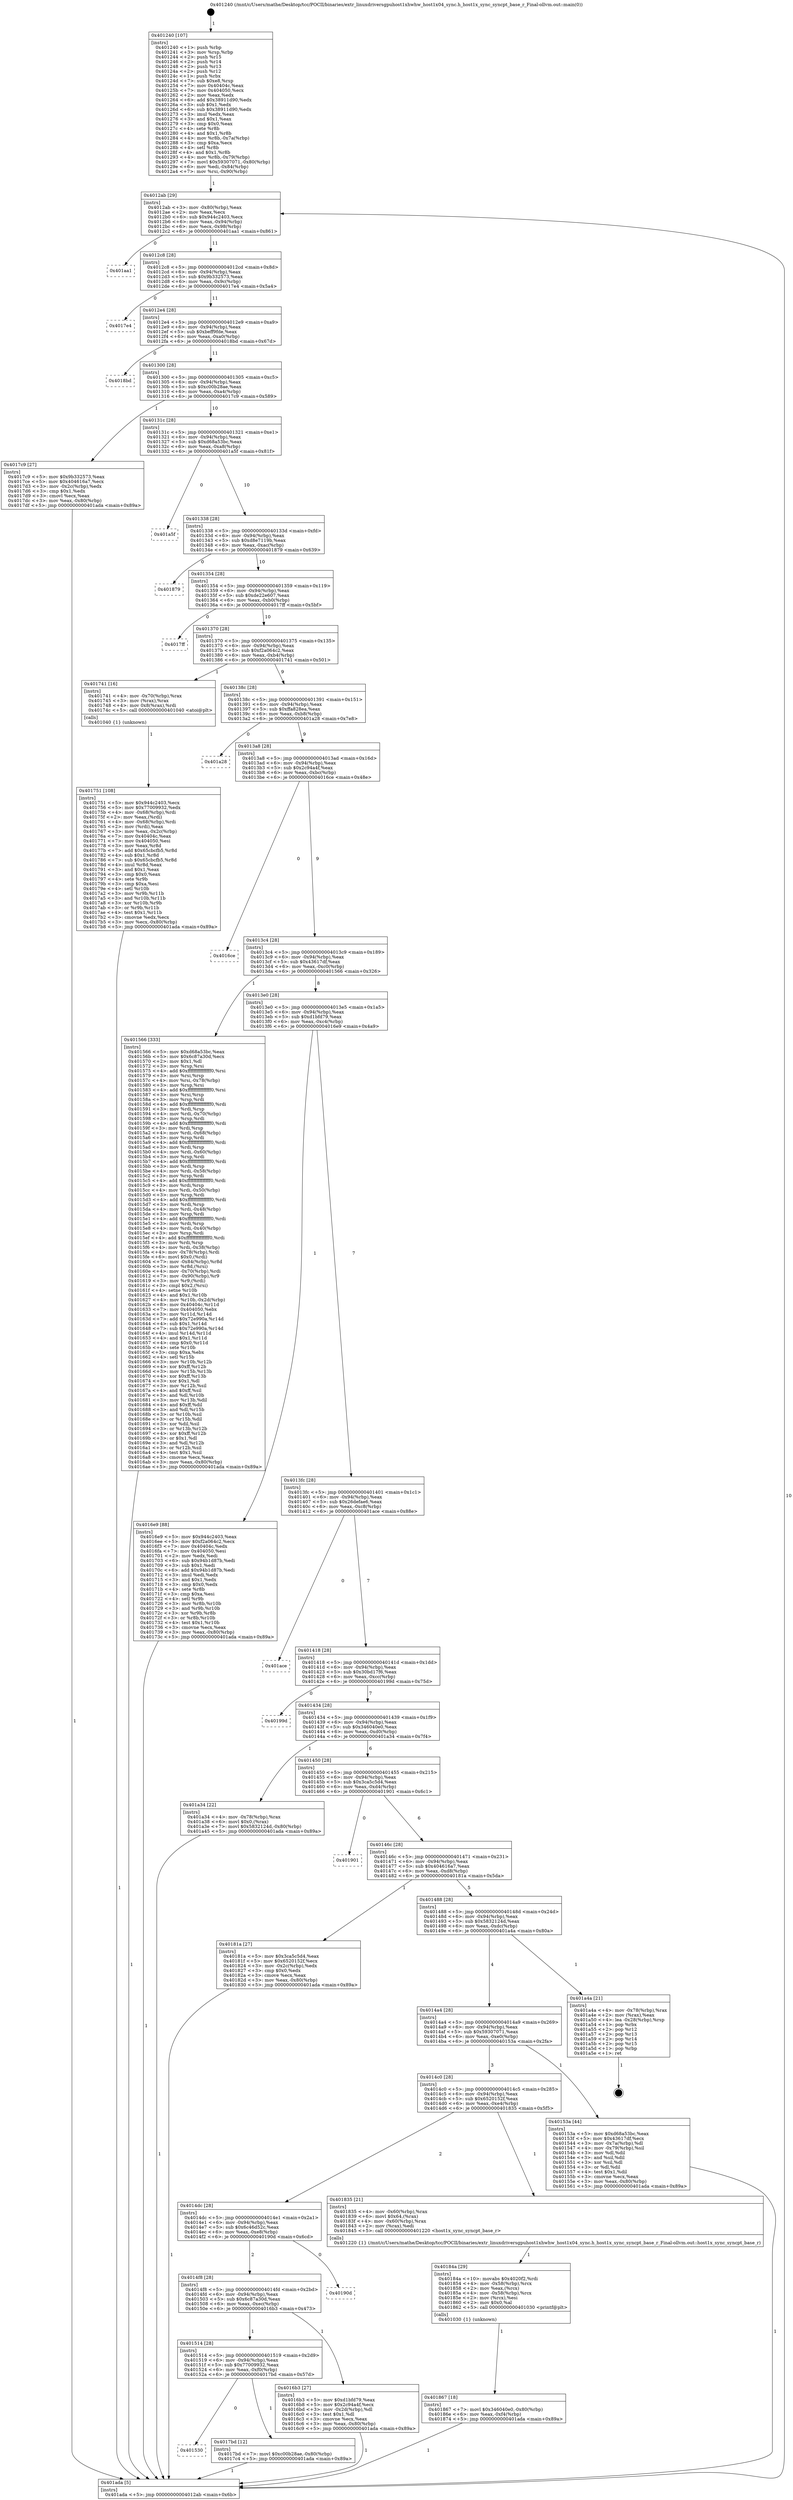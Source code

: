 digraph "0x401240" {
  label = "0x401240 (/mnt/c/Users/mathe/Desktop/tcc/POCII/binaries/extr_linuxdriversgpuhost1xhwhw_host1x04_sync.h_host1x_sync_syncpt_base_r_Final-ollvm.out::main(0))"
  labelloc = "t"
  node[shape=record]

  Entry [label="",width=0.3,height=0.3,shape=circle,fillcolor=black,style=filled]
  "0x4012ab" [label="{
     0x4012ab [29]\l
     | [instrs]\l
     &nbsp;&nbsp;0x4012ab \<+3\>: mov -0x80(%rbp),%eax\l
     &nbsp;&nbsp;0x4012ae \<+2\>: mov %eax,%ecx\l
     &nbsp;&nbsp;0x4012b0 \<+6\>: sub $0x944c2403,%ecx\l
     &nbsp;&nbsp;0x4012b6 \<+6\>: mov %eax,-0x94(%rbp)\l
     &nbsp;&nbsp;0x4012bc \<+6\>: mov %ecx,-0x98(%rbp)\l
     &nbsp;&nbsp;0x4012c2 \<+6\>: je 0000000000401aa1 \<main+0x861\>\l
  }"]
  "0x401aa1" [label="{
     0x401aa1\l
  }", style=dashed]
  "0x4012c8" [label="{
     0x4012c8 [28]\l
     | [instrs]\l
     &nbsp;&nbsp;0x4012c8 \<+5\>: jmp 00000000004012cd \<main+0x8d\>\l
     &nbsp;&nbsp;0x4012cd \<+6\>: mov -0x94(%rbp),%eax\l
     &nbsp;&nbsp;0x4012d3 \<+5\>: sub $0x9b332573,%eax\l
     &nbsp;&nbsp;0x4012d8 \<+6\>: mov %eax,-0x9c(%rbp)\l
     &nbsp;&nbsp;0x4012de \<+6\>: je 00000000004017e4 \<main+0x5a4\>\l
  }"]
  Exit [label="",width=0.3,height=0.3,shape=circle,fillcolor=black,style=filled,peripheries=2]
  "0x4017e4" [label="{
     0x4017e4\l
  }", style=dashed]
  "0x4012e4" [label="{
     0x4012e4 [28]\l
     | [instrs]\l
     &nbsp;&nbsp;0x4012e4 \<+5\>: jmp 00000000004012e9 \<main+0xa9\>\l
     &nbsp;&nbsp;0x4012e9 \<+6\>: mov -0x94(%rbp),%eax\l
     &nbsp;&nbsp;0x4012ef \<+5\>: sub $0xbeff9fde,%eax\l
     &nbsp;&nbsp;0x4012f4 \<+6\>: mov %eax,-0xa0(%rbp)\l
     &nbsp;&nbsp;0x4012fa \<+6\>: je 00000000004018bd \<main+0x67d\>\l
  }"]
  "0x401867" [label="{
     0x401867 [18]\l
     | [instrs]\l
     &nbsp;&nbsp;0x401867 \<+7\>: movl $0x346040e0,-0x80(%rbp)\l
     &nbsp;&nbsp;0x40186e \<+6\>: mov %eax,-0xf4(%rbp)\l
     &nbsp;&nbsp;0x401874 \<+5\>: jmp 0000000000401ada \<main+0x89a\>\l
  }"]
  "0x4018bd" [label="{
     0x4018bd\l
  }", style=dashed]
  "0x401300" [label="{
     0x401300 [28]\l
     | [instrs]\l
     &nbsp;&nbsp;0x401300 \<+5\>: jmp 0000000000401305 \<main+0xc5\>\l
     &nbsp;&nbsp;0x401305 \<+6\>: mov -0x94(%rbp),%eax\l
     &nbsp;&nbsp;0x40130b \<+5\>: sub $0xc00b28ae,%eax\l
     &nbsp;&nbsp;0x401310 \<+6\>: mov %eax,-0xa4(%rbp)\l
     &nbsp;&nbsp;0x401316 \<+6\>: je 00000000004017c9 \<main+0x589\>\l
  }"]
  "0x40184a" [label="{
     0x40184a [29]\l
     | [instrs]\l
     &nbsp;&nbsp;0x40184a \<+10\>: movabs $0x4020f2,%rdi\l
     &nbsp;&nbsp;0x401854 \<+4\>: mov -0x58(%rbp),%rcx\l
     &nbsp;&nbsp;0x401858 \<+2\>: mov %eax,(%rcx)\l
     &nbsp;&nbsp;0x40185a \<+4\>: mov -0x58(%rbp),%rcx\l
     &nbsp;&nbsp;0x40185e \<+2\>: mov (%rcx),%esi\l
     &nbsp;&nbsp;0x401860 \<+2\>: mov $0x0,%al\l
     &nbsp;&nbsp;0x401862 \<+5\>: call 0000000000401030 \<printf@plt\>\l
     | [calls]\l
     &nbsp;&nbsp;0x401030 \{1\} (unknown)\l
  }"]
  "0x4017c9" [label="{
     0x4017c9 [27]\l
     | [instrs]\l
     &nbsp;&nbsp;0x4017c9 \<+5\>: mov $0x9b332573,%eax\l
     &nbsp;&nbsp;0x4017ce \<+5\>: mov $0x404616a7,%ecx\l
     &nbsp;&nbsp;0x4017d3 \<+3\>: mov -0x2c(%rbp),%edx\l
     &nbsp;&nbsp;0x4017d6 \<+3\>: cmp $0x1,%edx\l
     &nbsp;&nbsp;0x4017d9 \<+3\>: cmovl %ecx,%eax\l
     &nbsp;&nbsp;0x4017dc \<+3\>: mov %eax,-0x80(%rbp)\l
     &nbsp;&nbsp;0x4017df \<+5\>: jmp 0000000000401ada \<main+0x89a\>\l
  }"]
  "0x40131c" [label="{
     0x40131c [28]\l
     | [instrs]\l
     &nbsp;&nbsp;0x40131c \<+5\>: jmp 0000000000401321 \<main+0xe1\>\l
     &nbsp;&nbsp;0x401321 \<+6\>: mov -0x94(%rbp),%eax\l
     &nbsp;&nbsp;0x401327 \<+5\>: sub $0xd68a53bc,%eax\l
     &nbsp;&nbsp;0x40132c \<+6\>: mov %eax,-0xa8(%rbp)\l
     &nbsp;&nbsp;0x401332 \<+6\>: je 0000000000401a5f \<main+0x81f\>\l
  }"]
  "0x401530" [label="{
     0x401530\l
  }", style=dashed]
  "0x401a5f" [label="{
     0x401a5f\l
  }", style=dashed]
  "0x401338" [label="{
     0x401338 [28]\l
     | [instrs]\l
     &nbsp;&nbsp;0x401338 \<+5\>: jmp 000000000040133d \<main+0xfd\>\l
     &nbsp;&nbsp;0x40133d \<+6\>: mov -0x94(%rbp),%eax\l
     &nbsp;&nbsp;0x401343 \<+5\>: sub $0xd8e7119b,%eax\l
     &nbsp;&nbsp;0x401348 \<+6\>: mov %eax,-0xac(%rbp)\l
     &nbsp;&nbsp;0x40134e \<+6\>: je 0000000000401879 \<main+0x639\>\l
  }"]
  "0x4017bd" [label="{
     0x4017bd [12]\l
     | [instrs]\l
     &nbsp;&nbsp;0x4017bd \<+7\>: movl $0xc00b28ae,-0x80(%rbp)\l
     &nbsp;&nbsp;0x4017c4 \<+5\>: jmp 0000000000401ada \<main+0x89a\>\l
  }"]
  "0x401879" [label="{
     0x401879\l
  }", style=dashed]
  "0x401354" [label="{
     0x401354 [28]\l
     | [instrs]\l
     &nbsp;&nbsp;0x401354 \<+5\>: jmp 0000000000401359 \<main+0x119\>\l
     &nbsp;&nbsp;0x401359 \<+6\>: mov -0x94(%rbp),%eax\l
     &nbsp;&nbsp;0x40135f \<+5\>: sub $0xde22e607,%eax\l
     &nbsp;&nbsp;0x401364 \<+6\>: mov %eax,-0xb0(%rbp)\l
     &nbsp;&nbsp;0x40136a \<+6\>: je 00000000004017ff \<main+0x5bf\>\l
  }"]
  "0x401751" [label="{
     0x401751 [108]\l
     | [instrs]\l
     &nbsp;&nbsp;0x401751 \<+5\>: mov $0x944c2403,%ecx\l
     &nbsp;&nbsp;0x401756 \<+5\>: mov $0x77009932,%edx\l
     &nbsp;&nbsp;0x40175b \<+4\>: mov -0x68(%rbp),%rdi\l
     &nbsp;&nbsp;0x40175f \<+2\>: mov %eax,(%rdi)\l
     &nbsp;&nbsp;0x401761 \<+4\>: mov -0x68(%rbp),%rdi\l
     &nbsp;&nbsp;0x401765 \<+2\>: mov (%rdi),%eax\l
     &nbsp;&nbsp;0x401767 \<+3\>: mov %eax,-0x2c(%rbp)\l
     &nbsp;&nbsp;0x40176a \<+7\>: mov 0x40404c,%eax\l
     &nbsp;&nbsp;0x401771 \<+7\>: mov 0x404050,%esi\l
     &nbsp;&nbsp;0x401778 \<+3\>: mov %eax,%r8d\l
     &nbsp;&nbsp;0x40177b \<+7\>: add $0x65cbcfb5,%r8d\l
     &nbsp;&nbsp;0x401782 \<+4\>: sub $0x1,%r8d\l
     &nbsp;&nbsp;0x401786 \<+7\>: sub $0x65cbcfb5,%r8d\l
     &nbsp;&nbsp;0x40178d \<+4\>: imul %r8d,%eax\l
     &nbsp;&nbsp;0x401791 \<+3\>: and $0x1,%eax\l
     &nbsp;&nbsp;0x401794 \<+3\>: cmp $0x0,%eax\l
     &nbsp;&nbsp;0x401797 \<+4\>: sete %r9b\l
     &nbsp;&nbsp;0x40179b \<+3\>: cmp $0xa,%esi\l
     &nbsp;&nbsp;0x40179e \<+4\>: setl %r10b\l
     &nbsp;&nbsp;0x4017a2 \<+3\>: mov %r9b,%r11b\l
     &nbsp;&nbsp;0x4017a5 \<+3\>: and %r10b,%r11b\l
     &nbsp;&nbsp;0x4017a8 \<+3\>: xor %r10b,%r9b\l
     &nbsp;&nbsp;0x4017ab \<+3\>: or %r9b,%r11b\l
     &nbsp;&nbsp;0x4017ae \<+4\>: test $0x1,%r11b\l
     &nbsp;&nbsp;0x4017b2 \<+3\>: cmovne %edx,%ecx\l
     &nbsp;&nbsp;0x4017b5 \<+3\>: mov %ecx,-0x80(%rbp)\l
     &nbsp;&nbsp;0x4017b8 \<+5\>: jmp 0000000000401ada \<main+0x89a\>\l
  }"]
  "0x4017ff" [label="{
     0x4017ff\l
  }", style=dashed]
  "0x401370" [label="{
     0x401370 [28]\l
     | [instrs]\l
     &nbsp;&nbsp;0x401370 \<+5\>: jmp 0000000000401375 \<main+0x135\>\l
     &nbsp;&nbsp;0x401375 \<+6\>: mov -0x94(%rbp),%eax\l
     &nbsp;&nbsp;0x40137b \<+5\>: sub $0xf2a064c2,%eax\l
     &nbsp;&nbsp;0x401380 \<+6\>: mov %eax,-0xb4(%rbp)\l
     &nbsp;&nbsp;0x401386 \<+6\>: je 0000000000401741 \<main+0x501\>\l
  }"]
  "0x401514" [label="{
     0x401514 [28]\l
     | [instrs]\l
     &nbsp;&nbsp;0x401514 \<+5\>: jmp 0000000000401519 \<main+0x2d9\>\l
     &nbsp;&nbsp;0x401519 \<+6\>: mov -0x94(%rbp),%eax\l
     &nbsp;&nbsp;0x40151f \<+5\>: sub $0x77009932,%eax\l
     &nbsp;&nbsp;0x401524 \<+6\>: mov %eax,-0xf0(%rbp)\l
     &nbsp;&nbsp;0x40152a \<+6\>: je 00000000004017bd \<main+0x57d\>\l
  }"]
  "0x401741" [label="{
     0x401741 [16]\l
     | [instrs]\l
     &nbsp;&nbsp;0x401741 \<+4\>: mov -0x70(%rbp),%rax\l
     &nbsp;&nbsp;0x401745 \<+3\>: mov (%rax),%rax\l
     &nbsp;&nbsp;0x401748 \<+4\>: mov 0x8(%rax),%rdi\l
     &nbsp;&nbsp;0x40174c \<+5\>: call 0000000000401040 \<atoi@plt\>\l
     | [calls]\l
     &nbsp;&nbsp;0x401040 \{1\} (unknown)\l
  }"]
  "0x40138c" [label="{
     0x40138c [28]\l
     | [instrs]\l
     &nbsp;&nbsp;0x40138c \<+5\>: jmp 0000000000401391 \<main+0x151\>\l
     &nbsp;&nbsp;0x401391 \<+6\>: mov -0x94(%rbp),%eax\l
     &nbsp;&nbsp;0x401397 \<+5\>: sub $0xffa828ea,%eax\l
     &nbsp;&nbsp;0x40139c \<+6\>: mov %eax,-0xb8(%rbp)\l
     &nbsp;&nbsp;0x4013a2 \<+6\>: je 0000000000401a28 \<main+0x7e8\>\l
  }"]
  "0x4016b3" [label="{
     0x4016b3 [27]\l
     | [instrs]\l
     &nbsp;&nbsp;0x4016b3 \<+5\>: mov $0xd1bfd79,%eax\l
     &nbsp;&nbsp;0x4016b8 \<+5\>: mov $0x2c94a4f,%ecx\l
     &nbsp;&nbsp;0x4016bd \<+3\>: mov -0x2d(%rbp),%dl\l
     &nbsp;&nbsp;0x4016c0 \<+3\>: test $0x1,%dl\l
     &nbsp;&nbsp;0x4016c3 \<+3\>: cmovne %ecx,%eax\l
     &nbsp;&nbsp;0x4016c6 \<+3\>: mov %eax,-0x80(%rbp)\l
     &nbsp;&nbsp;0x4016c9 \<+5\>: jmp 0000000000401ada \<main+0x89a\>\l
  }"]
  "0x401a28" [label="{
     0x401a28\l
  }", style=dashed]
  "0x4013a8" [label="{
     0x4013a8 [28]\l
     | [instrs]\l
     &nbsp;&nbsp;0x4013a8 \<+5\>: jmp 00000000004013ad \<main+0x16d\>\l
     &nbsp;&nbsp;0x4013ad \<+6\>: mov -0x94(%rbp),%eax\l
     &nbsp;&nbsp;0x4013b3 \<+5\>: sub $0x2c94a4f,%eax\l
     &nbsp;&nbsp;0x4013b8 \<+6\>: mov %eax,-0xbc(%rbp)\l
     &nbsp;&nbsp;0x4013be \<+6\>: je 00000000004016ce \<main+0x48e\>\l
  }"]
  "0x4014f8" [label="{
     0x4014f8 [28]\l
     | [instrs]\l
     &nbsp;&nbsp;0x4014f8 \<+5\>: jmp 00000000004014fd \<main+0x2bd\>\l
     &nbsp;&nbsp;0x4014fd \<+6\>: mov -0x94(%rbp),%eax\l
     &nbsp;&nbsp;0x401503 \<+5\>: sub $0x6c87a30d,%eax\l
     &nbsp;&nbsp;0x401508 \<+6\>: mov %eax,-0xec(%rbp)\l
     &nbsp;&nbsp;0x40150e \<+6\>: je 00000000004016b3 \<main+0x473\>\l
  }"]
  "0x4016ce" [label="{
     0x4016ce\l
  }", style=dashed]
  "0x4013c4" [label="{
     0x4013c4 [28]\l
     | [instrs]\l
     &nbsp;&nbsp;0x4013c4 \<+5\>: jmp 00000000004013c9 \<main+0x189\>\l
     &nbsp;&nbsp;0x4013c9 \<+6\>: mov -0x94(%rbp),%eax\l
     &nbsp;&nbsp;0x4013cf \<+5\>: sub $0x43617df,%eax\l
     &nbsp;&nbsp;0x4013d4 \<+6\>: mov %eax,-0xc0(%rbp)\l
     &nbsp;&nbsp;0x4013da \<+6\>: je 0000000000401566 \<main+0x326\>\l
  }"]
  "0x40190d" [label="{
     0x40190d\l
  }", style=dashed]
  "0x401566" [label="{
     0x401566 [333]\l
     | [instrs]\l
     &nbsp;&nbsp;0x401566 \<+5\>: mov $0xd68a53bc,%eax\l
     &nbsp;&nbsp;0x40156b \<+5\>: mov $0x6c87a30d,%ecx\l
     &nbsp;&nbsp;0x401570 \<+2\>: mov $0x1,%dl\l
     &nbsp;&nbsp;0x401572 \<+3\>: mov %rsp,%rsi\l
     &nbsp;&nbsp;0x401575 \<+4\>: add $0xfffffffffffffff0,%rsi\l
     &nbsp;&nbsp;0x401579 \<+3\>: mov %rsi,%rsp\l
     &nbsp;&nbsp;0x40157c \<+4\>: mov %rsi,-0x78(%rbp)\l
     &nbsp;&nbsp;0x401580 \<+3\>: mov %rsp,%rsi\l
     &nbsp;&nbsp;0x401583 \<+4\>: add $0xfffffffffffffff0,%rsi\l
     &nbsp;&nbsp;0x401587 \<+3\>: mov %rsi,%rsp\l
     &nbsp;&nbsp;0x40158a \<+3\>: mov %rsp,%rdi\l
     &nbsp;&nbsp;0x40158d \<+4\>: add $0xfffffffffffffff0,%rdi\l
     &nbsp;&nbsp;0x401591 \<+3\>: mov %rdi,%rsp\l
     &nbsp;&nbsp;0x401594 \<+4\>: mov %rdi,-0x70(%rbp)\l
     &nbsp;&nbsp;0x401598 \<+3\>: mov %rsp,%rdi\l
     &nbsp;&nbsp;0x40159b \<+4\>: add $0xfffffffffffffff0,%rdi\l
     &nbsp;&nbsp;0x40159f \<+3\>: mov %rdi,%rsp\l
     &nbsp;&nbsp;0x4015a2 \<+4\>: mov %rdi,-0x68(%rbp)\l
     &nbsp;&nbsp;0x4015a6 \<+3\>: mov %rsp,%rdi\l
     &nbsp;&nbsp;0x4015a9 \<+4\>: add $0xfffffffffffffff0,%rdi\l
     &nbsp;&nbsp;0x4015ad \<+3\>: mov %rdi,%rsp\l
     &nbsp;&nbsp;0x4015b0 \<+4\>: mov %rdi,-0x60(%rbp)\l
     &nbsp;&nbsp;0x4015b4 \<+3\>: mov %rsp,%rdi\l
     &nbsp;&nbsp;0x4015b7 \<+4\>: add $0xfffffffffffffff0,%rdi\l
     &nbsp;&nbsp;0x4015bb \<+3\>: mov %rdi,%rsp\l
     &nbsp;&nbsp;0x4015be \<+4\>: mov %rdi,-0x58(%rbp)\l
     &nbsp;&nbsp;0x4015c2 \<+3\>: mov %rsp,%rdi\l
     &nbsp;&nbsp;0x4015c5 \<+4\>: add $0xfffffffffffffff0,%rdi\l
     &nbsp;&nbsp;0x4015c9 \<+3\>: mov %rdi,%rsp\l
     &nbsp;&nbsp;0x4015cc \<+4\>: mov %rdi,-0x50(%rbp)\l
     &nbsp;&nbsp;0x4015d0 \<+3\>: mov %rsp,%rdi\l
     &nbsp;&nbsp;0x4015d3 \<+4\>: add $0xfffffffffffffff0,%rdi\l
     &nbsp;&nbsp;0x4015d7 \<+3\>: mov %rdi,%rsp\l
     &nbsp;&nbsp;0x4015da \<+4\>: mov %rdi,-0x48(%rbp)\l
     &nbsp;&nbsp;0x4015de \<+3\>: mov %rsp,%rdi\l
     &nbsp;&nbsp;0x4015e1 \<+4\>: add $0xfffffffffffffff0,%rdi\l
     &nbsp;&nbsp;0x4015e5 \<+3\>: mov %rdi,%rsp\l
     &nbsp;&nbsp;0x4015e8 \<+4\>: mov %rdi,-0x40(%rbp)\l
     &nbsp;&nbsp;0x4015ec \<+3\>: mov %rsp,%rdi\l
     &nbsp;&nbsp;0x4015ef \<+4\>: add $0xfffffffffffffff0,%rdi\l
     &nbsp;&nbsp;0x4015f3 \<+3\>: mov %rdi,%rsp\l
     &nbsp;&nbsp;0x4015f6 \<+4\>: mov %rdi,-0x38(%rbp)\l
     &nbsp;&nbsp;0x4015fa \<+4\>: mov -0x78(%rbp),%rdi\l
     &nbsp;&nbsp;0x4015fe \<+6\>: movl $0x0,(%rdi)\l
     &nbsp;&nbsp;0x401604 \<+7\>: mov -0x84(%rbp),%r8d\l
     &nbsp;&nbsp;0x40160b \<+3\>: mov %r8d,(%rsi)\l
     &nbsp;&nbsp;0x40160e \<+4\>: mov -0x70(%rbp),%rdi\l
     &nbsp;&nbsp;0x401612 \<+7\>: mov -0x90(%rbp),%r9\l
     &nbsp;&nbsp;0x401619 \<+3\>: mov %r9,(%rdi)\l
     &nbsp;&nbsp;0x40161c \<+3\>: cmpl $0x2,(%rsi)\l
     &nbsp;&nbsp;0x40161f \<+4\>: setne %r10b\l
     &nbsp;&nbsp;0x401623 \<+4\>: and $0x1,%r10b\l
     &nbsp;&nbsp;0x401627 \<+4\>: mov %r10b,-0x2d(%rbp)\l
     &nbsp;&nbsp;0x40162b \<+8\>: mov 0x40404c,%r11d\l
     &nbsp;&nbsp;0x401633 \<+7\>: mov 0x404050,%ebx\l
     &nbsp;&nbsp;0x40163a \<+3\>: mov %r11d,%r14d\l
     &nbsp;&nbsp;0x40163d \<+7\>: add $0x72e990a,%r14d\l
     &nbsp;&nbsp;0x401644 \<+4\>: sub $0x1,%r14d\l
     &nbsp;&nbsp;0x401648 \<+7\>: sub $0x72e990a,%r14d\l
     &nbsp;&nbsp;0x40164f \<+4\>: imul %r14d,%r11d\l
     &nbsp;&nbsp;0x401653 \<+4\>: and $0x1,%r11d\l
     &nbsp;&nbsp;0x401657 \<+4\>: cmp $0x0,%r11d\l
     &nbsp;&nbsp;0x40165b \<+4\>: sete %r10b\l
     &nbsp;&nbsp;0x40165f \<+3\>: cmp $0xa,%ebx\l
     &nbsp;&nbsp;0x401662 \<+4\>: setl %r15b\l
     &nbsp;&nbsp;0x401666 \<+3\>: mov %r10b,%r12b\l
     &nbsp;&nbsp;0x401669 \<+4\>: xor $0xff,%r12b\l
     &nbsp;&nbsp;0x40166d \<+3\>: mov %r15b,%r13b\l
     &nbsp;&nbsp;0x401670 \<+4\>: xor $0xff,%r13b\l
     &nbsp;&nbsp;0x401674 \<+3\>: xor $0x1,%dl\l
     &nbsp;&nbsp;0x401677 \<+3\>: mov %r12b,%sil\l
     &nbsp;&nbsp;0x40167a \<+4\>: and $0xff,%sil\l
     &nbsp;&nbsp;0x40167e \<+3\>: and %dl,%r10b\l
     &nbsp;&nbsp;0x401681 \<+3\>: mov %r13b,%dil\l
     &nbsp;&nbsp;0x401684 \<+4\>: and $0xff,%dil\l
     &nbsp;&nbsp;0x401688 \<+3\>: and %dl,%r15b\l
     &nbsp;&nbsp;0x40168b \<+3\>: or %r10b,%sil\l
     &nbsp;&nbsp;0x40168e \<+3\>: or %r15b,%dil\l
     &nbsp;&nbsp;0x401691 \<+3\>: xor %dil,%sil\l
     &nbsp;&nbsp;0x401694 \<+3\>: or %r13b,%r12b\l
     &nbsp;&nbsp;0x401697 \<+4\>: xor $0xff,%r12b\l
     &nbsp;&nbsp;0x40169b \<+3\>: or $0x1,%dl\l
     &nbsp;&nbsp;0x40169e \<+3\>: and %dl,%r12b\l
     &nbsp;&nbsp;0x4016a1 \<+3\>: or %r12b,%sil\l
     &nbsp;&nbsp;0x4016a4 \<+4\>: test $0x1,%sil\l
     &nbsp;&nbsp;0x4016a8 \<+3\>: cmovne %ecx,%eax\l
     &nbsp;&nbsp;0x4016ab \<+3\>: mov %eax,-0x80(%rbp)\l
     &nbsp;&nbsp;0x4016ae \<+5\>: jmp 0000000000401ada \<main+0x89a\>\l
  }"]
  "0x4013e0" [label="{
     0x4013e0 [28]\l
     | [instrs]\l
     &nbsp;&nbsp;0x4013e0 \<+5\>: jmp 00000000004013e5 \<main+0x1a5\>\l
     &nbsp;&nbsp;0x4013e5 \<+6\>: mov -0x94(%rbp),%eax\l
     &nbsp;&nbsp;0x4013eb \<+5\>: sub $0xd1bfd79,%eax\l
     &nbsp;&nbsp;0x4013f0 \<+6\>: mov %eax,-0xc4(%rbp)\l
     &nbsp;&nbsp;0x4013f6 \<+6\>: je 00000000004016e9 \<main+0x4a9\>\l
  }"]
  "0x4014dc" [label="{
     0x4014dc [28]\l
     | [instrs]\l
     &nbsp;&nbsp;0x4014dc \<+5\>: jmp 00000000004014e1 \<main+0x2a1\>\l
     &nbsp;&nbsp;0x4014e1 \<+6\>: mov -0x94(%rbp),%eax\l
     &nbsp;&nbsp;0x4014e7 \<+5\>: sub $0x6c46d52c,%eax\l
     &nbsp;&nbsp;0x4014ec \<+6\>: mov %eax,-0xe8(%rbp)\l
     &nbsp;&nbsp;0x4014f2 \<+6\>: je 000000000040190d \<main+0x6cd\>\l
  }"]
  "0x4016e9" [label="{
     0x4016e9 [88]\l
     | [instrs]\l
     &nbsp;&nbsp;0x4016e9 \<+5\>: mov $0x944c2403,%eax\l
     &nbsp;&nbsp;0x4016ee \<+5\>: mov $0xf2a064c2,%ecx\l
     &nbsp;&nbsp;0x4016f3 \<+7\>: mov 0x40404c,%edx\l
     &nbsp;&nbsp;0x4016fa \<+7\>: mov 0x404050,%esi\l
     &nbsp;&nbsp;0x401701 \<+2\>: mov %edx,%edi\l
     &nbsp;&nbsp;0x401703 \<+6\>: sub $0x94b1d87b,%edi\l
     &nbsp;&nbsp;0x401709 \<+3\>: sub $0x1,%edi\l
     &nbsp;&nbsp;0x40170c \<+6\>: add $0x94b1d87b,%edi\l
     &nbsp;&nbsp;0x401712 \<+3\>: imul %edi,%edx\l
     &nbsp;&nbsp;0x401715 \<+3\>: and $0x1,%edx\l
     &nbsp;&nbsp;0x401718 \<+3\>: cmp $0x0,%edx\l
     &nbsp;&nbsp;0x40171b \<+4\>: sete %r8b\l
     &nbsp;&nbsp;0x40171f \<+3\>: cmp $0xa,%esi\l
     &nbsp;&nbsp;0x401722 \<+4\>: setl %r9b\l
     &nbsp;&nbsp;0x401726 \<+3\>: mov %r8b,%r10b\l
     &nbsp;&nbsp;0x401729 \<+3\>: and %r9b,%r10b\l
     &nbsp;&nbsp;0x40172c \<+3\>: xor %r9b,%r8b\l
     &nbsp;&nbsp;0x40172f \<+3\>: or %r8b,%r10b\l
     &nbsp;&nbsp;0x401732 \<+4\>: test $0x1,%r10b\l
     &nbsp;&nbsp;0x401736 \<+3\>: cmovne %ecx,%eax\l
     &nbsp;&nbsp;0x401739 \<+3\>: mov %eax,-0x80(%rbp)\l
     &nbsp;&nbsp;0x40173c \<+5\>: jmp 0000000000401ada \<main+0x89a\>\l
  }"]
  "0x4013fc" [label="{
     0x4013fc [28]\l
     | [instrs]\l
     &nbsp;&nbsp;0x4013fc \<+5\>: jmp 0000000000401401 \<main+0x1c1\>\l
     &nbsp;&nbsp;0x401401 \<+6\>: mov -0x94(%rbp),%eax\l
     &nbsp;&nbsp;0x401407 \<+5\>: sub $0x26defae6,%eax\l
     &nbsp;&nbsp;0x40140c \<+6\>: mov %eax,-0xc8(%rbp)\l
     &nbsp;&nbsp;0x401412 \<+6\>: je 0000000000401ace \<main+0x88e\>\l
  }"]
  "0x401835" [label="{
     0x401835 [21]\l
     | [instrs]\l
     &nbsp;&nbsp;0x401835 \<+4\>: mov -0x60(%rbp),%rax\l
     &nbsp;&nbsp;0x401839 \<+6\>: movl $0x64,(%rax)\l
     &nbsp;&nbsp;0x40183f \<+4\>: mov -0x60(%rbp),%rax\l
     &nbsp;&nbsp;0x401843 \<+2\>: mov (%rax),%edi\l
     &nbsp;&nbsp;0x401845 \<+5\>: call 0000000000401220 \<host1x_sync_syncpt_base_r\>\l
     | [calls]\l
     &nbsp;&nbsp;0x401220 \{1\} (/mnt/c/Users/mathe/Desktop/tcc/POCII/binaries/extr_linuxdriversgpuhost1xhwhw_host1x04_sync.h_host1x_sync_syncpt_base_r_Final-ollvm.out::host1x_sync_syncpt_base_r)\l
  }"]
  "0x401ace" [label="{
     0x401ace\l
  }", style=dashed]
  "0x401418" [label="{
     0x401418 [28]\l
     | [instrs]\l
     &nbsp;&nbsp;0x401418 \<+5\>: jmp 000000000040141d \<main+0x1dd\>\l
     &nbsp;&nbsp;0x40141d \<+6\>: mov -0x94(%rbp),%eax\l
     &nbsp;&nbsp;0x401423 \<+5\>: sub $0x30bd17f6,%eax\l
     &nbsp;&nbsp;0x401428 \<+6\>: mov %eax,-0xcc(%rbp)\l
     &nbsp;&nbsp;0x40142e \<+6\>: je 000000000040199d \<main+0x75d\>\l
  }"]
  "0x401240" [label="{
     0x401240 [107]\l
     | [instrs]\l
     &nbsp;&nbsp;0x401240 \<+1\>: push %rbp\l
     &nbsp;&nbsp;0x401241 \<+3\>: mov %rsp,%rbp\l
     &nbsp;&nbsp;0x401244 \<+2\>: push %r15\l
     &nbsp;&nbsp;0x401246 \<+2\>: push %r14\l
     &nbsp;&nbsp;0x401248 \<+2\>: push %r13\l
     &nbsp;&nbsp;0x40124a \<+2\>: push %r12\l
     &nbsp;&nbsp;0x40124c \<+1\>: push %rbx\l
     &nbsp;&nbsp;0x40124d \<+7\>: sub $0xe8,%rsp\l
     &nbsp;&nbsp;0x401254 \<+7\>: mov 0x40404c,%eax\l
     &nbsp;&nbsp;0x40125b \<+7\>: mov 0x404050,%ecx\l
     &nbsp;&nbsp;0x401262 \<+2\>: mov %eax,%edx\l
     &nbsp;&nbsp;0x401264 \<+6\>: add $0x38911d90,%edx\l
     &nbsp;&nbsp;0x40126a \<+3\>: sub $0x1,%edx\l
     &nbsp;&nbsp;0x40126d \<+6\>: sub $0x38911d90,%edx\l
     &nbsp;&nbsp;0x401273 \<+3\>: imul %edx,%eax\l
     &nbsp;&nbsp;0x401276 \<+3\>: and $0x1,%eax\l
     &nbsp;&nbsp;0x401279 \<+3\>: cmp $0x0,%eax\l
     &nbsp;&nbsp;0x40127c \<+4\>: sete %r8b\l
     &nbsp;&nbsp;0x401280 \<+4\>: and $0x1,%r8b\l
     &nbsp;&nbsp;0x401284 \<+4\>: mov %r8b,-0x7a(%rbp)\l
     &nbsp;&nbsp;0x401288 \<+3\>: cmp $0xa,%ecx\l
     &nbsp;&nbsp;0x40128b \<+4\>: setl %r8b\l
     &nbsp;&nbsp;0x40128f \<+4\>: and $0x1,%r8b\l
     &nbsp;&nbsp;0x401293 \<+4\>: mov %r8b,-0x79(%rbp)\l
     &nbsp;&nbsp;0x401297 \<+7\>: movl $0x59307071,-0x80(%rbp)\l
     &nbsp;&nbsp;0x40129e \<+6\>: mov %edi,-0x84(%rbp)\l
     &nbsp;&nbsp;0x4012a4 \<+7\>: mov %rsi,-0x90(%rbp)\l
  }"]
  "0x40199d" [label="{
     0x40199d\l
  }", style=dashed]
  "0x401434" [label="{
     0x401434 [28]\l
     | [instrs]\l
     &nbsp;&nbsp;0x401434 \<+5\>: jmp 0000000000401439 \<main+0x1f9\>\l
     &nbsp;&nbsp;0x401439 \<+6\>: mov -0x94(%rbp),%eax\l
     &nbsp;&nbsp;0x40143f \<+5\>: sub $0x346040e0,%eax\l
     &nbsp;&nbsp;0x401444 \<+6\>: mov %eax,-0xd0(%rbp)\l
     &nbsp;&nbsp;0x40144a \<+6\>: je 0000000000401a34 \<main+0x7f4\>\l
  }"]
  "0x401ada" [label="{
     0x401ada [5]\l
     | [instrs]\l
     &nbsp;&nbsp;0x401ada \<+5\>: jmp 00000000004012ab \<main+0x6b\>\l
  }"]
  "0x401a34" [label="{
     0x401a34 [22]\l
     | [instrs]\l
     &nbsp;&nbsp;0x401a34 \<+4\>: mov -0x78(%rbp),%rax\l
     &nbsp;&nbsp;0x401a38 \<+6\>: movl $0x0,(%rax)\l
     &nbsp;&nbsp;0x401a3e \<+7\>: movl $0x5832124d,-0x80(%rbp)\l
     &nbsp;&nbsp;0x401a45 \<+5\>: jmp 0000000000401ada \<main+0x89a\>\l
  }"]
  "0x401450" [label="{
     0x401450 [28]\l
     | [instrs]\l
     &nbsp;&nbsp;0x401450 \<+5\>: jmp 0000000000401455 \<main+0x215\>\l
     &nbsp;&nbsp;0x401455 \<+6\>: mov -0x94(%rbp),%eax\l
     &nbsp;&nbsp;0x40145b \<+5\>: sub $0x3ca5c5d4,%eax\l
     &nbsp;&nbsp;0x401460 \<+6\>: mov %eax,-0xd4(%rbp)\l
     &nbsp;&nbsp;0x401466 \<+6\>: je 0000000000401901 \<main+0x6c1\>\l
  }"]
  "0x4014c0" [label="{
     0x4014c0 [28]\l
     | [instrs]\l
     &nbsp;&nbsp;0x4014c0 \<+5\>: jmp 00000000004014c5 \<main+0x285\>\l
     &nbsp;&nbsp;0x4014c5 \<+6\>: mov -0x94(%rbp),%eax\l
     &nbsp;&nbsp;0x4014cb \<+5\>: sub $0x6520152f,%eax\l
     &nbsp;&nbsp;0x4014d0 \<+6\>: mov %eax,-0xe4(%rbp)\l
     &nbsp;&nbsp;0x4014d6 \<+6\>: je 0000000000401835 \<main+0x5f5\>\l
  }"]
  "0x401901" [label="{
     0x401901\l
  }", style=dashed]
  "0x40146c" [label="{
     0x40146c [28]\l
     | [instrs]\l
     &nbsp;&nbsp;0x40146c \<+5\>: jmp 0000000000401471 \<main+0x231\>\l
     &nbsp;&nbsp;0x401471 \<+6\>: mov -0x94(%rbp),%eax\l
     &nbsp;&nbsp;0x401477 \<+5\>: sub $0x404616a7,%eax\l
     &nbsp;&nbsp;0x40147c \<+6\>: mov %eax,-0xd8(%rbp)\l
     &nbsp;&nbsp;0x401482 \<+6\>: je 000000000040181a \<main+0x5da\>\l
  }"]
  "0x40153a" [label="{
     0x40153a [44]\l
     | [instrs]\l
     &nbsp;&nbsp;0x40153a \<+5\>: mov $0xd68a53bc,%eax\l
     &nbsp;&nbsp;0x40153f \<+5\>: mov $0x43617df,%ecx\l
     &nbsp;&nbsp;0x401544 \<+3\>: mov -0x7a(%rbp),%dl\l
     &nbsp;&nbsp;0x401547 \<+4\>: mov -0x79(%rbp),%sil\l
     &nbsp;&nbsp;0x40154b \<+3\>: mov %dl,%dil\l
     &nbsp;&nbsp;0x40154e \<+3\>: and %sil,%dil\l
     &nbsp;&nbsp;0x401551 \<+3\>: xor %sil,%dl\l
     &nbsp;&nbsp;0x401554 \<+3\>: or %dl,%dil\l
     &nbsp;&nbsp;0x401557 \<+4\>: test $0x1,%dil\l
     &nbsp;&nbsp;0x40155b \<+3\>: cmovne %ecx,%eax\l
     &nbsp;&nbsp;0x40155e \<+3\>: mov %eax,-0x80(%rbp)\l
     &nbsp;&nbsp;0x401561 \<+5\>: jmp 0000000000401ada \<main+0x89a\>\l
  }"]
  "0x40181a" [label="{
     0x40181a [27]\l
     | [instrs]\l
     &nbsp;&nbsp;0x40181a \<+5\>: mov $0x3ca5c5d4,%eax\l
     &nbsp;&nbsp;0x40181f \<+5\>: mov $0x6520152f,%ecx\l
     &nbsp;&nbsp;0x401824 \<+3\>: mov -0x2c(%rbp),%edx\l
     &nbsp;&nbsp;0x401827 \<+3\>: cmp $0x0,%edx\l
     &nbsp;&nbsp;0x40182a \<+3\>: cmove %ecx,%eax\l
     &nbsp;&nbsp;0x40182d \<+3\>: mov %eax,-0x80(%rbp)\l
     &nbsp;&nbsp;0x401830 \<+5\>: jmp 0000000000401ada \<main+0x89a\>\l
  }"]
  "0x401488" [label="{
     0x401488 [28]\l
     | [instrs]\l
     &nbsp;&nbsp;0x401488 \<+5\>: jmp 000000000040148d \<main+0x24d\>\l
     &nbsp;&nbsp;0x40148d \<+6\>: mov -0x94(%rbp),%eax\l
     &nbsp;&nbsp;0x401493 \<+5\>: sub $0x5832124d,%eax\l
     &nbsp;&nbsp;0x401498 \<+6\>: mov %eax,-0xdc(%rbp)\l
     &nbsp;&nbsp;0x40149e \<+6\>: je 0000000000401a4a \<main+0x80a\>\l
  }"]
  "0x4014a4" [label="{
     0x4014a4 [28]\l
     | [instrs]\l
     &nbsp;&nbsp;0x4014a4 \<+5\>: jmp 00000000004014a9 \<main+0x269\>\l
     &nbsp;&nbsp;0x4014a9 \<+6\>: mov -0x94(%rbp),%eax\l
     &nbsp;&nbsp;0x4014af \<+5\>: sub $0x59307071,%eax\l
     &nbsp;&nbsp;0x4014b4 \<+6\>: mov %eax,-0xe0(%rbp)\l
     &nbsp;&nbsp;0x4014ba \<+6\>: je 000000000040153a \<main+0x2fa\>\l
  }"]
  "0x401a4a" [label="{
     0x401a4a [21]\l
     | [instrs]\l
     &nbsp;&nbsp;0x401a4a \<+4\>: mov -0x78(%rbp),%rax\l
     &nbsp;&nbsp;0x401a4e \<+2\>: mov (%rax),%eax\l
     &nbsp;&nbsp;0x401a50 \<+4\>: lea -0x28(%rbp),%rsp\l
     &nbsp;&nbsp;0x401a54 \<+1\>: pop %rbx\l
     &nbsp;&nbsp;0x401a55 \<+2\>: pop %r12\l
     &nbsp;&nbsp;0x401a57 \<+2\>: pop %r13\l
     &nbsp;&nbsp;0x401a59 \<+2\>: pop %r14\l
     &nbsp;&nbsp;0x401a5b \<+2\>: pop %r15\l
     &nbsp;&nbsp;0x401a5d \<+1\>: pop %rbp\l
     &nbsp;&nbsp;0x401a5e \<+1\>: ret\l
  }"]
  Entry -> "0x401240" [label=" 1"]
  "0x4012ab" -> "0x401aa1" [label=" 0"]
  "0x4012ab" -> "0x4012c8" [label=" 11"]
  "0x401a4a" -> Exit [label=" 1"]
  "0x4012c8" -> "0x4017e4" [label=" 0"]
  "0x4012c8" -> "0x4012e4" [label=" 11"]
  "0x401a34" -> "0x401ada" [label=" 1"]
  "0x4012e4" -> "0x4018bd" [label=" 0"]
  "0x4012e4" -> "0x401300" [label=" 11"]
  "0x401867" -> "0x401ada" [label=" 1"]
  "0x401300" -> "0x4017c9" [label=" 1"]
  "0x401300" -> "0x40131c" [label=" 10"]
  "0x40184a" -> "0x401867" [label=" 1"]
  "0x40131c" -> "0x401a5f" [label=" 0"]
  "0x40131c" -> "0x401338" [label=" 10"]
  "0x401835" -> "0x40184a" [label=" 1"]
  "0x401338" -> "0x401879" [label=" 0"]
  "0x401338" -> "0x401354" [label=" 10"]
  "0x40181a" -> "0x401ada" [label=" 1"]
  "0x401354" -> "0x4017ff" [label=" 0"]
  "0x401354" -> "0x401370" [label=" 10"]
  "0x4017bd" -> "0x401ada" [label=" 1"]
  "0x401370" -> "0x401741" [label=" 1"]
  "0x401370" -> "0x40138c" [label=" 9"]
  "0x401514" -> "0x401530" [label=" 0"]
  "0x40138c" -> "0x401a28" [label=" 0"]
  "0x40138c" -> "0x4013a8" [label=" 9"]
  "0x401514" -> "0x4017bd" [label=" 1"]
  "0x4013a8" -> "0x4016ce" [label=" 0"]
  "0x4013a8" -> "0x4013c4" [label=" 9"]
  "0x401751" -> "0x401ada" [label=" 1"]
  "0x4013c4" -> "0x401566" [label=" 1"]
  "0x4013c4" -> "0x4013e0" [label=" 8"]
  "0x401741" -> "0x401751" [label=" 1"]
  "0x4013e0" -> "0x4016e9" [label=" 1"]
  "0x4013e0" -> "0x4013fc" [label=" 7"]
  "0x4016b3" -> "0x401ada" [label=" 1"]
  "0x4013fc" -> "0x401ace" [label=" 0"]
  "0x4013fc" -> "0x401418" [label=" 7"]
  "0x4014f8" -> "0x401514" [label=" 1"]
  "0x401418" -> "0x40199d" [label=" 0"]
  "0x401418" -> "0x401434" [label=" 7"]
  "0x4014dc" -> "0x4014f8" [label=" 2"]
  "0x401434" -> "0x401a34" [label=" 1"]
  "0x401434" -> "0x401450" [label=" 6"]
  "0x4014dc" -> "0x40190d" [label=" 0"]
  "0x401450" -> "0x401901" [label=" 0"]
  "0x401450" -> "0x40146c" [label=" 6"]
  "0x4016e9" -> "0x401ada" [label=" 1"]
  "0x40146c" -> "0x40181a" [label=" 1"]
  "0x40146c" -> "0x401488" [label=" 5"]
  "0x4014c0" -> "0x4014dc" [label=" 2"]
  "0x401488" -> "0x401a4a" [label=" 1"]
  "0x401488" -> "0x4014a4" [label=" 4"]
  "0x4014c0" -> "0x401835" [label=" 1"]
  "0x4014a4" -> "0x40153a" [label=" 1"]
  "0x4014a4" -> "0x4014c0" [label=" 3"]
  "0x40153a" -> "0x401ada" [label=" 1"]
  "0x401240" -> "0x4012ab" [label=" 1"]
  "0x401ada" -> "0x4012ab" [label=" 10"]
  "0x4017c9" -> "0x401ada" [label=" 1"]
  "0x401566" -> "0x401ada" [label=" 1"]
  "0x4014f8" -> "0x4016b3" [label=" 1"]
}
